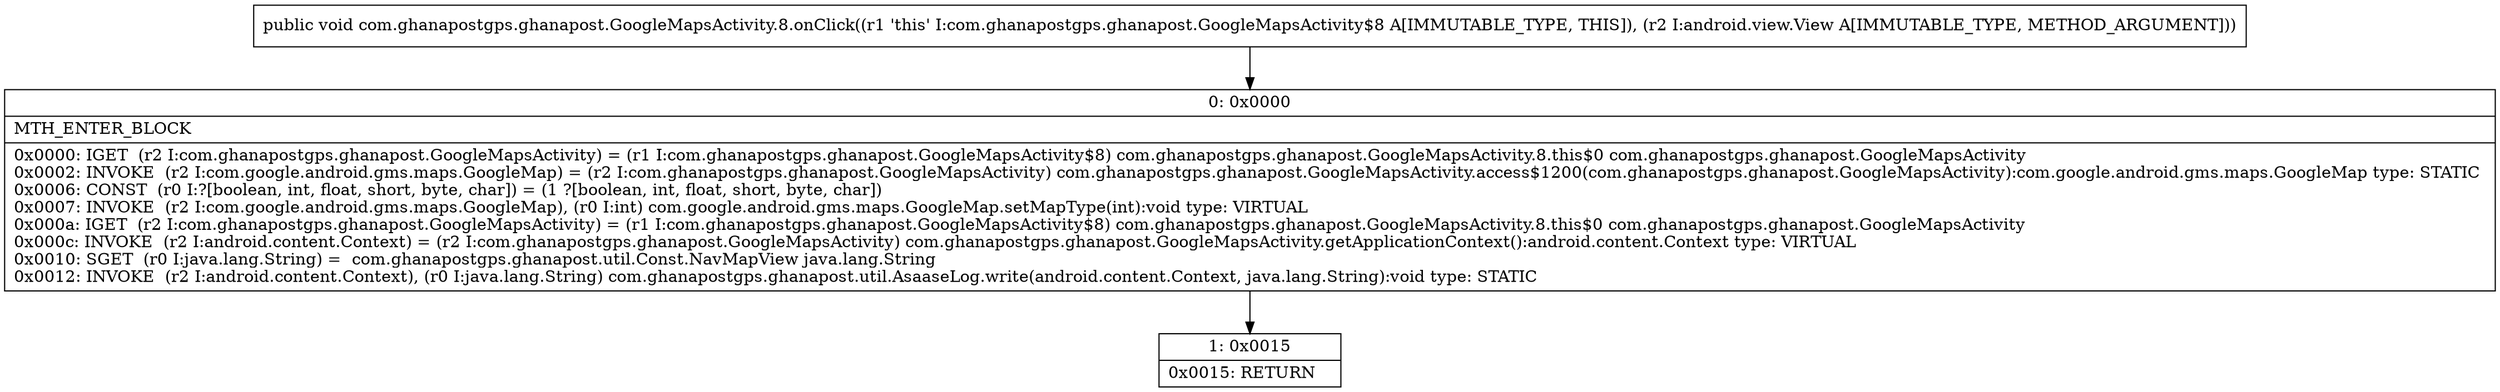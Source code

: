 digraph "CFG forcom.ghanapostgps.ghanapost.GoogleMapsActivity.8.onClick(Landroid\/view\/View;)V" {
Node_0 [shape=record,label="{0\:\ 0x0000|MTH_ENTER_BLOCK\l|0x0000: IGET  (r2 I:com.ghanapostgps.ghanapost.GoogleMapsActivity) = (r1 I:com.ghanapostgps.ghanapost.GoogleMapsActivity$8) com.ghanapostgps.ghanapost.GoogleMapsActivity.8.this$0 com.ghanapostgps.ghanapost.GoogleMapsActivity \l0x0002: INVOKE  (r2 I:com.google.android.gms.maps.GoogleMap) = (r2 I:com.ghanapostgps.ghanapost.GoogleMapsActivity) com.ghanapostgps.ghanapost.GoogleMapsActivity.access$1200(com.ghanapostgps.ghanapost.GoogleMapsActivity):com.google.android.gms.maps.GoogleMap type: STATIC \l0x0006: CONST  (r0 I:?[boolean, int, float, short, byte, char]) = (1 ?[boolean, int, float, short, byte, char]) \l0x0007: INVOKE  (r2 I:com.google.android.gms.maps.GoogleMap), (r0 I:int) com.google.android.gms.maps.GoogleMap.setMapType(int):void type: VIRTUAL \l0x000a: IGET  (r2 I:com.ghanapostgps.ghanapost.GoogleMapsActivity) = (r1 I:com.ghanapostgps.ghanapost.GoogleMapsActivity$8) com.ghanapostgps.ghanapost.GoogleMapsActivity.8.this$0 com.ghanapostgps.ghanapost.GoogleMapsActivity \l0x000c: INVOKE  (r2 I:android.content.Context) = (r2 I:com.ghanapostgps.ghanapost.GoogleMapsActivity) com.ghanapostgps.ghanapost.GoogleMapsActivity.getApplicationContext():android.content.Context type: VIRTUAL \l0x0010: SGET  (r0 I:java.lang.String) =  com.ghanapostgps.ghanapost.util.Const.NavMapView java.lang.String \l0x0012: INVOKE  (r2 I:android.content.Context), (r0 I:java.lang.String) com.ghanapostgps.ghanapost.util.AsaaseLog.write(android.content.Context, java.lang.String):void type: STATIC \l}"];
Node_1 [shape=record,label="{1\:\ 0x0015|0x0015: RETURN   \l}"];
MethodNode[shape=record,label="{public void com.ghanapostgps.ghanapost.GoogleMapsActivity.8.onClick((r1 'this' I:com.ghanapostgps.ghanapost.GoogleMapsActivity$8 A[IMMUTABLE_TYPE, THIS]), (r2 I:android.view.View A[IMMUTABLE_TYPE, METHOD_ARGUMENT])) }"];
MethodNode -> Node_0;
Node_0 -> Node_1;
}

